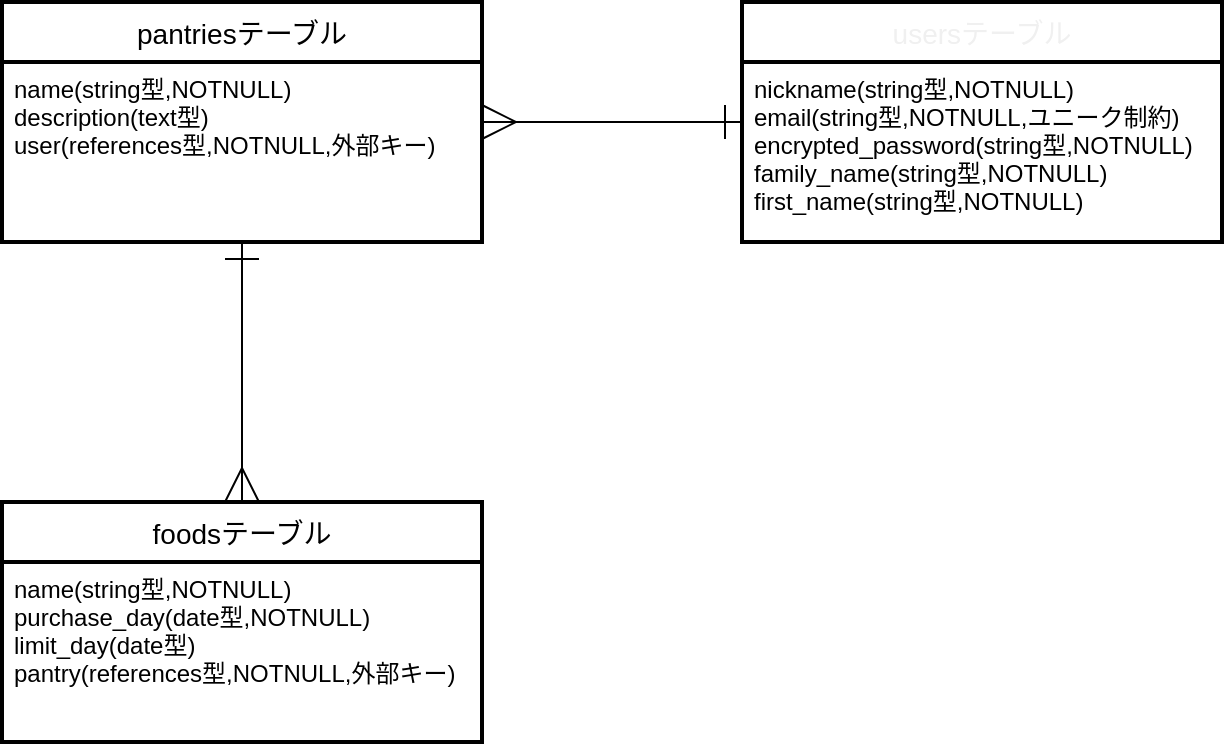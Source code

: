 <mxfile>
    <diagram id="glaLHCOpzWQgdS_ycOpP" name="ページ1">
        <mxGraphModel dx="834" dy="535" grid="1" gridSize="10" guides="1" tooltips="1" connect="1" arrows="0" fold="1" page="1" pageScale="1" pageWidth="1169" pageHeight="827" background="none" math="0" shadow="0">
            <root>
                <mxCell id="0"/>
                <mxCell id="1" parent="0"/>
                <mxCell id="2" value="pantriesテーブル" style="swimlane;childLayout=stackLayout;horizontal=1;startSize=30;horizontalStack=0;rounded=0;fontSize=14;fontStyle=0;strokeWidth=2;resizeParent=0;resizeLast=1;shadow=0;align=center;" vertex="1" parent="1">
                    <mxGeometry x="90" y="90" width="240" height="120" as="geometry"/>
                </mxCell>
                <mxCell id="4" value="name(string型,NOTNULL)&#10;description(text型)&#10;user(references型,NOTNULL,外部キー)" style="align=left;strokeColor=none;fillColor=none;spacingLeft=4;fontSize=12;verticalAlign=top;resizable=0;rotatable=0;part=1;rounded=0;" vertex="1" parent="2">
                    <mxGeometry y="30" width="240" height="90" as="geometry"/>
                </mxCell>
                <mxCell id="15" style="edgeStyle=none;html=1;fontColor=none;startArrow=ERmany;startFill=0;endArrow=ERone;endFill=0;startSize=10;endSize=10;sourcePerimeterSpacing=0;targetPerimeterSpacing=0;strokeWidth=1;" edge="1" parent="1" source="5">
                    <mxGeometry relative="1" as="geometry">
                        <mxPoint x="200" y="340" as="targetPoint"/>
                    </mxGeometry>
                </mxCell>
                <mxCell id="5" value="foodsテーブル" style="swimlane;childLayout=stackLayout;horizontal=1;startSize=30;horizontalStack=0;rounded=0;fontSize=14;fontStyle=0;strokeWidth=2;resizeParent=0;resizeLast=1;shadow=0;align=center;" vertex="1" parent="1">
                    <mxGeometry x="90" y="340" width="240" height="120" as="geometry"/>
                </mxCell>
                <mxCell id="6" value="name(string型,NOTNULL)&#10;purchase_day(date型,NOTNULL)&#10;limit_day(date型)&#10;pantry(references型,NOTNULL,外部キー)" style="align=left;strokeColor=none;fillColor=none;spacingLeft=4;fontSize=12;verticalAlign=top;resizable=0;rotatable=0;part=1;rounded=0;" vertex="1" parent="5">
                    <mxGeometry y="30" width="240" height="90" as="geometry"/>
                </mxCell>
                <mxCell id="7" value="usersテーブル" style="swimlane;childLayout=stackLayout;horizontal=1;startSize=30;horizontalStack=0;rounded=0;fontSize=14;fontStyle=0;strokeWidth=2;resizeParent=0;resizeLast=1;shadow=0;align=center;gradientColor=none;fontColor=#F0F0F0;strokeColor=default;perimeterSpacing=0;sketch=0;glass=0;swimlaneFillColor=none;" vertex="1" parent="1">
                    <mxGeometry x="460" y="90" width="240" height="120" as="geometry">
                        <mxRectangle x="460" y="90" width="50" height="40" as="alternateBounds"/>
                    </mxGeometry>
                </mxCell>
                <mxCell id="8" value="nickname(string型,NOTNULL)&#10;email(string型,NOTNULL,ユニーク制約)&#10;encrypted_password(string型,NOTNULL)&#10;family_name(string型,NOTNULL)&#10;first_name(string型,NOTNULL)" style="align=left;strokeColor=none;fillColor=none;spacingLeft=4;fontSize=12;verticalAlign=top;resizable=0;rotatable=0;part=1;rounded=0;" vertex="1" parent="7">
                    <mxGeometry y="30" width="240" height="90" as="geometry"/>
                </mxCell>
                <mxCell id="10" value="" style="edgeStyle=entityRelationEdgeStyle;fontSize=12;html=1;endArrow=ERone;fontColor=none;startArrow=ERmany;startFill=0;entryX=0;entryY=0.5;entryDx=0;entryDy=0;endFill=0;strokeWidth=1;targetPerimeterSpacing=0;sourcePerimeterSpacing=0;endSize=15;startSize=15;" edge="1" parent="1" target="7">
                    <mxGeometry width="100" height="100" relative="1" as="geometry">
                        <mxPoint x="330" y="150" as="sourcePoint"/>
                        <mxPoint x="430" y="50" as="targetPoint"/>
                    </mxGeometry>
                </mxCell>
                <mxCell id="17" style="edgeStyle=none;html=1;fontColor=none;startArrow=ERmany;startFill=0;endArrow=ERone;endFill=0;startSize=15;endSize=15;sourcePerimeterSpacing=0;targetPerimeterSpacing=0;strokeWidth=1;entryX=0.5;entryY=1;entryDx=0;entryDy=0;" edge="1" parent="1" target="4">
                    <mxGeometry relative="1" as="geometry">
                        <mxPoint x="210" y="220" as="targetPoint"/>
                        <mxPoint x="210" y="340" as="sourcePoint"/>
                    </mxGeometry>
                </mxCell>
            </root>
        </mxGraphModel>
    </diagram>
</mxfile>